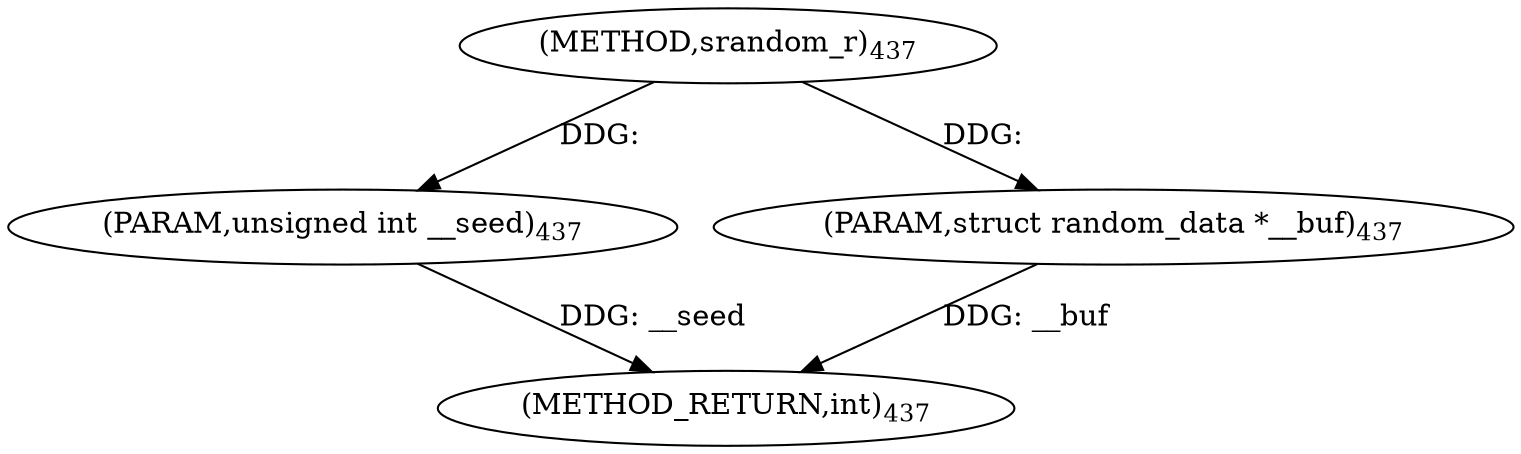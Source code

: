 digraph "srandom_r" {  
"21764" [label = <(METHOD,srandom_r)<SUB>437</SUB>> ]
"21767" [label = <(METHOD_RETURN,int)<SUB>437</SUB>> ]
"21765" [label = <(PARAM,unsigned int __seed)<SUB>437</SUB>> ]
"21766" [label = <(PARAM,struct random_data *__buf)<SUB>437</SUB>> ]
  "21765" -> "21767"  [ label = "DDG: __seed"] 
  "21766" -> "21767"  [ label = "DDG: __buf"] 
  "21764" -> "21765"  [ label = "DDG: "] 
  "21764" -> "21766"  [ label = "DDG: "] 
}
